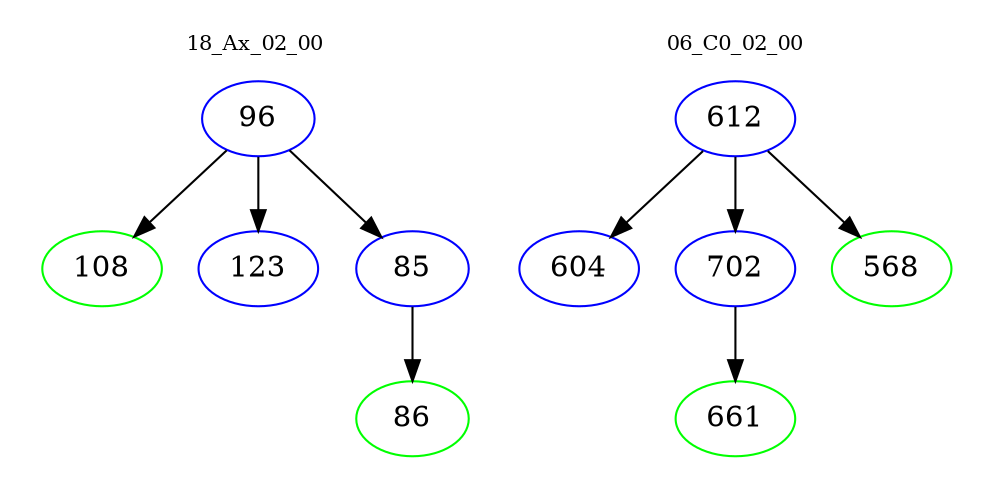 digraph{
subgraph cluster_0 {
color = white
label = "18_Ax_02_00";
fontsize=10;
T0_96 [label="96", color="blue"]
T0_96 -> T0_108 [color="black"]
T0_108 [label="108", color="green"]
T0_96 -> T0_123 [color="black"]
T0_123 [label="123", color="blue"]
T0_96 -> T0_85 [color="black"]
T0_85 [label="85", color="blue"]
T0_85 -> T0_86 [color="black"]
T0_86 [label="86", color="green"]
}
subgraph cluster_1 {
color = white
label = "06_C0_02_00";
fontsize=10;
T1_612 [label="612", color="blue"]
T1_612 -> T1_604 [color="black"]
T1_604 [label="604", color="blue"]
T1_612 -> T1_702 [color="black"]
T1_702 [label="702", color="blue"]
T1_702 -> T1_661 [color="black"]
T1_661 [label="661", color="green"]
T1_612 -> T1_568 [color="black"]
T1_568 [label="568", color="green"]
}
}
